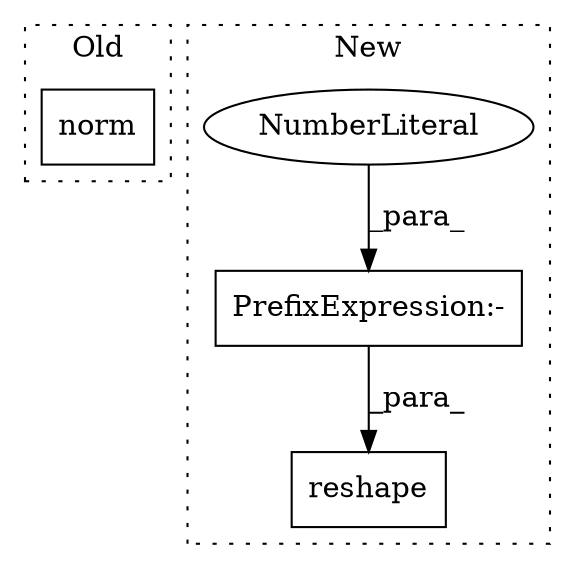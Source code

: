 digraph G {
subgraph cluster0 {
1 [label="norm" a="32" s="17392,17439" l="5,2" shape="box"];
label = "Old";
style="dotted";
}
subgraph cluster1 {
2 [label="reshape" a="32" s="9629,9675" l="15,2" shape="box"];
3 [label="PrefixExpression:-" a="38" s="9644" l="1" shape="box"];
4 [label="NumberLiteral" a="34" s="9645" l="1" shape="ellipse"];
label = "New";
style="dotted";
}
3 -> 2 [label="_para_"];
4 -> 3 [label="_para_"];
}